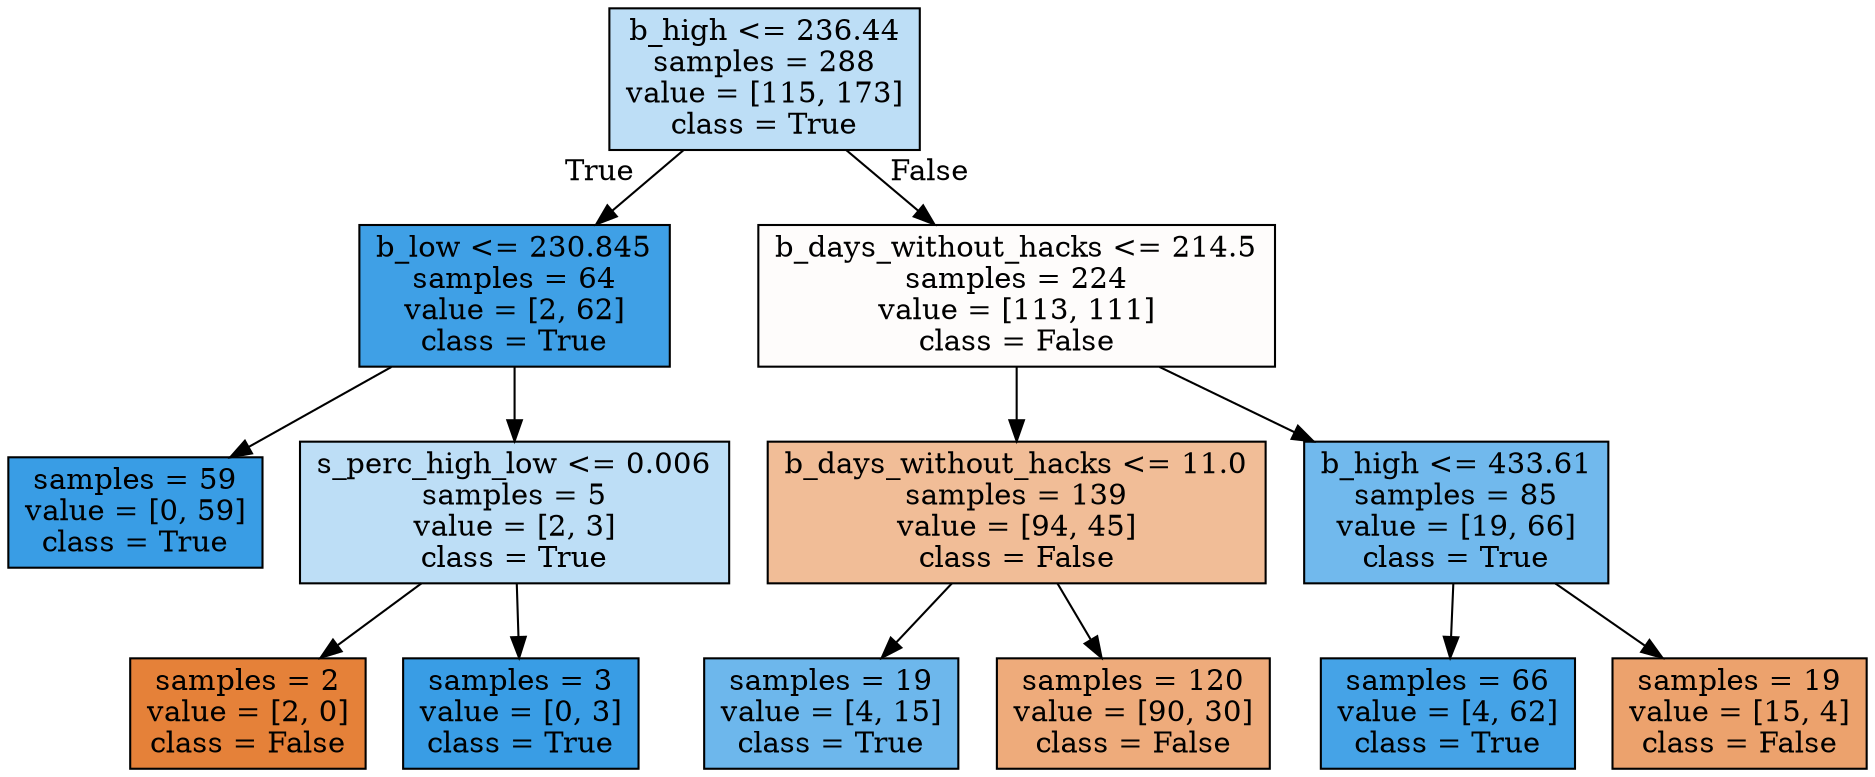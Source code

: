 digraph Tree {
node [shape=box, style="filled", color="black"] ;
0 [label="b_high <= 236.44\nsamples = 288\nvalue = [115, 173]\nclass = True", fillcolor="#399de555"] ;
1 [label="b_low <= 230.845\nsamples = 64\nvalue = [2, 62]\nclass = True", fillcolor="#399de5f7"] ;
0 -> 1 [labeldistance=2.5, labelangle=45, headlabel="True"] ;
2 [label="samples = 59\nvalue = [0, 59]\nclass = True", fillcolor="#399de5ff"] ;
1 -> 2 ;
3 [label="s_perc_high_low <= 0.006\nsamples = 5\nvalue = [2, 3]\nclass = True", fillcolor="#399de555"] ;
1 -> 3 ;
4 [label="samples = 2\nvalue = [2, 0]\nclass = False", fillcolor="#e58139ff"] ;
3 -> 4 ;
5 [label="samples = 3\nvalue = [0, 3]\nclass = True", fillcolor="#399de5ff"] ;
3 -> 5 ;
6 [label="b_days_without_hacks <= 214.5\nsamples = 224\nvalue = [113, 111]\nclass = False", fillcolor="#e5813905"] ;
0 -> 6 [labeldistance=2.5, labelangle=-45, headlabel="False"] ;
7 [label="b_days_without_hacks <= 11.0\nsamples = 139\nvalue = [94, 45]\nclass = False", fillcolor="#e5813985"] ;
6 -> 7 ;
8 [label="samples = 19\nvalue = [4, 15]\nclass = True", fillcolor="#399de5bb"] ;
7 -> 8 ;
9 [label="samples = 120\nvalue = [90, 30]\nclass = False", fillcolor="#e58139aa"] ;
7 -> 9 ;
10 [label="b_high <= 433.61\nsamples = 85\nvalue = [19, 66]\nclass = True", fillcolor="#399de5b6"] ;
6 -> 10 ;
11 [label="samples = 66\nvalue = [4, 62]\nclass = True", fillcolor="#399de5ef"] ;
10 -> 11 ;
12 [label="samples = 19\nvalue = [15, 4]\nclass = False", fillcolor="#e58139bb"] ;
10 -> 12 ;
}